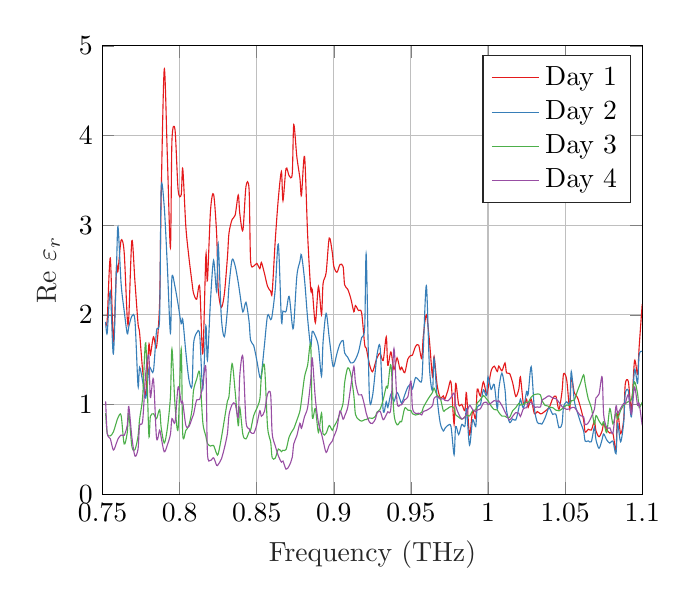 % This file was created by matlab2tikz.
%
%The latest updates can be retrieved from
%  http://www.mathworks.com/matlabcentral/fileexchange/22022-matlab2tikz-matlab2tikz
%where you can also make suggestions and rate matlab2tikz.
%
\definecolor{mycolor1}{rgb}{0.894,0.102,0.11}%
\definecolor{mycolor2}{rgb}{0.216,0.494,0.722}%
\definecolor{mycolor3}{rgb}{0.302,0.686,0.29}%
\definecolor{mycolor4}{rgb}{0.596,0.306,0.639}%
\definecolor{mycolor5}{rgb}{1.0,0.498,0.0}%
\definecolor{mycolor6}{rgb}{1.0,1.0,0.2}%
\definecolor{mycolor7}{rgb}{0.651,0.337,0.157}%
\definecolor{mycolor8}{rgb}{0.969,0.506,0.749}%
%
\begin{tikzpicture}

\begin{axis}[%
xmin=0.75,
xmax=1.1,
xlabel style={font=\color{white!15!black}},
xlabel={Frequency (THz)},
ymin=0,
ymax=5,
ylabel style={font=\color{white!15!black}},
ylabel={Re $\varepsilon_r$},
axis background/.style={fill=white},
xmajorgrids,
ymajorgrids,
legend style={legend cell align=left, align=left, draw=white!15!black}
]
\addplot [smooth, color=mycolor1]
  table[row sep=crcr]{%
0.752	1.901\\
0.753	1.942\\
0.755	2.633\\
0.757	1.704\\
0.759	2.518\\
0.76	2.488\\
0.762	2.83\\
0.764	2.698\\
0.766	1.965\\
0.767	1.97\\
0.769	2.828\\
0.771	2.368\\
0.773	1.902\\
0.774	1.801\\
0.776	1.377\\
0.778	1.109\\
0.78	1.665\\
0.781	1.552\\
0.783	1.755\\
0.785	1.642\\
0.787	2.142\\
0.788	3.311\\
0.79	4.741\\
0.792	3.774\\
0.794	2.749\\
0.795	3.946\\
0.797	4.061\\
0.799	3.392\\
0.801	3.34\\
0.802	3.631\\
0.804	2.985\\
0.806	2.641\\
0.808	2.36\\
0.809	2.241\\
0.811	2.173\\
0.813	2.31\\
0.815	1.565\\
0.817	2.667\\
0.818	2.381\\
0.82	3.161\\
0.822	3.345\\
0.824	2.894\\
0.825	2.29\\
0.827	2.082\\
0.829	2.235\\
0.831	2.646\\
0.832	2.913\\
0.834	3.063\\
0.836	3.111\\
0.838	3.336\\
0.839	3.129\\
0.841	2.943\\
0.843	3.431\\
0.845	3.404\\
0.846	2.608\\
0.848	2.543\\
0.85	2.574\\
0.852	2.515\\
0.853	2.584\\
0.855	2.461\\
0.857	2.317\\
0.859	2.264\\
0.86	2.249\\
0.862	2.83\\
0.864	3.297\\
0.866	3.597\\
0.867	3.273\\
0.869	3.632\\
0.871	3.55\\
0.873	3.57\\
0.874	4.121\\
0.876	3.762\\
0.878	3.522\\
0.879	3.331\\
0.881	3.767\\
0.883	2.891\\
0.885	2.285\\
0.886	2.28\\
0.888	1.912\\
0.89	2.316\\
0.892	2.003\\
0.893	2.347\\
0.895	2.47\\
0.897	2.856\\
0.899	2.693\\
0.9	2.538\\
0.902	2.474\\
0.904	2.561\\
0.906	2.538\\
0.907	2.334\\
0.909	2.285\\
0.911	2.182\\
0.913	2.034\\
0.914	2.103\\
0.916	2.047\\
0.918	2.025\\
0.92	1.667\\
0.921	1.629\\
0.923	1.455\\
0.925	1.364\\
0.927	1.467\\
0.928	1.521\\
0.93	1.572\\
0.932	1.49\\
0.934	1.754\\
0.935	1.436\\
0.937	1.585\\
0.939	1.391\\
0.941	1.52\\
0.943	1.387\\
0.944	1.416\\
0.946	1.354\\
0.948	1.507\\
0.95	1.547\\
0.951	1.551\\
0.953	1.647\\
0.955	1.662\\
0.957	1.51\\
0.958	1.757\\
0.96	1.999\\
0.962	1.71\\
0.964	1.305\\
0.965	1.535\\
0.967	1.215\\
0.969	1.075\\
0.971	1.095\\
0.972	1.06\\
0.974	1.159\\
0.976	1.249\\
0.978	0.778\\
0.979	1.236\\
0.981	0.996\\
0.983	1.001\\
0.985	0.931\\
0.986	1.129\\
0.988	0.661\\
0.99	0.929\\
0.992	0.84\\
0.993	1.171\\
0.995	1.095\\
0.997	1.252\\
0.999	1.111\\
1.0	1.176\\
1.002	1.372\\
1.004	1.427\\
1.006	1.368\\
1.007	1.428\\
1.009	1.375\\
1.011	1.463\\
1.012	1.352\\
1.014	1.345\\
1.016	1.24\\
1.018	1.089\\
1.02	1.173\\
1.021	1.307\\
1.023	1.004\\
1.025	1.057\\
1.026	0.968\\
1.028	1.058\\
1.03	0.899\\
1.032	0.92\\
1.034	0.895\\
1.035	0.899\\
1.037	0.925\\
1.039	0.954\\
1.04	0.977\\
1.042	1.067\\
1.044	1.092\\
1.046	0.945\\
1.048	1.146\\
1.049	1.342\\
1.051	1.278\\
1.053	0.946\\
1.054	1.302\\
1.056	1.128\\
1.058	1.078\\
1.06	0.966\\
1.062	0.825\\
1.063	0.692\\
1.065	0.724\\
1.067	0.715\\
1.069	0.81\\
1.07	0.706\\
1.072	0.64\\
1.074	0.706\\
1.075	0.782\\
1.077	0.718\\
1.079	0.681\\
1.081	0.677\\
1.083	0.492\\
1.084	0.918\\
1.086	0.676\\
1.088	0.831\\
1.089	1.225\\
1.091	1.256\\
1.093	0.943\\
1.095	1.486\\
1.097	1.337\\
1.098	1.636\\
1.1	2.12\\
};
\addlegendentry{Day 1}

\addplot [smooth, color=mycolor2]
  table[row sep=crcr]{%
0.752	1.921\\
0.753	1.795\\
0.755	2.263\\
0.757	1.564\\
0.759	2.523\\
0.76	2.983\\
0.762	2.352\\
0.764	2.046\\
0.766	1.79\\
0.767	1.866\\
0.769	1.985\\
0.771	1.935\\
0.773	1.206\\
0.774	1.415\\
0.776	1.257\\
0.778	1.07\\
0.78	1.397\\
0.781	1.406\\
0.783	1.376\\
0.785	1.822\\
0.787	1.972\\
0.788	3.414\\
0.79	3.203\\
0.792	2.545\\
0.794	1.796\\
0.795	2.421\\
0.797	2.31\\
0.799	2.114\\
0.801	1.9\\
0.802	1.949\\
0.804	1.584\\
0.806	1.279\\
0.808	1.205\\
0.809	1.672\\
0.811	1.798\\
0.813	1.777\\
0.815	1.172\\
0.817	1.878\\
0.818	1.493\\
0.82	2.16\\
0.822	2.607\\
0.824	2.257\\
0.825	2.79\\
0.827	1.979\\
0.829	1.756\\
0.831	2.061\\
0.832	2.323\\
0.834	2.614\\
0.836	2.544\\
0.838	2.361\\
0.839	2.243\\
0.841	2.032\\
0.843	2.139\\
0.845	1.927\\
0.846	1.715\\
0.848	1.658\\
0.85	1.495\\
0.852	1.305\\
0.853	1.335\\
0.855	1.665\\
0.857	1.993\\
0.859	1.946\\
0.86	1.995\\
0.862	2.288\\
0.864	2.787\\
0.866	1.934\\
0.867	2.041\\
0.869	2.038\\
0.871	2.206\\
0.873	1.891\\
0.874	1.886\\
0.876	2.431\\
0.878	2.596\\
0.879	2.668\\
0.881	2.391\\
0.883	1.957\\
0.885	1.645\\
0.886	1.814\\
0.888	1.764\\
0.89	1.646\\
0.892	1.315\\
0.893	1.694\\
0.895	2.015\\
0.897	1.745\\
0.899	1.467\\
0.9	1.423\\
0.902	1.568\\
0.904	1.677\\
0.906	1.713\\
0.907	1.575\\
0.909	1.527\\
0.911	1.463\\
0.913	1.473\\
0.914	1.501\\
0.916	1.586\\
0.918	1.745\\
0.92	1.855\\
0.921	2.67\\
0.923	1.116\\
0.925	1.089\\
0.927	1.394\\
0.928	1.554\\
0.93	1.64\\
0.932	0.934\\
0.934	1.031\\
0.935	0.966\\
0.937	1.114\\
0.939	1.034\\
0.941	1.134\\
0.943	1.053\\
0.944	1.014\\
0.946	1.107\\
0.948	1.195\\
0.95	1.226\\
0.951	1.173\\
0.953	1.3\\
0.955	1.272\\
0.957	1.268\\
0.958	1.598\\
0.96	2.325\\
0.962	1.412\\
0.964	1.153\\
0.965	1.516\\
0.967	1.068\\
0.969	0.793\\
0.971	0.704\\
0.972	0.732\\
0.974	0.767\\
0.976	0.752\\
0.978	0.439\\
0.979	0.754\\
0.981	0.665\\
0.983	0.778\\
0.985	0.757\\
0.986	0.953\\
0.988	0.546\\
0.99	0.829\\
0.992	0.754\\
0.993	0.971\\
0.995	0.995\\
0.997	1.163\\
0.999	1.099\\
1.0	1.307\\
1.002	1.168\\
1.004	1.222\\
1.006	0.951\\
1.007	1.175\\
1.009	1.349\\
1.011	1.166\\
1.012	0.936\\
1.014	0.799\\
1.016	0.837\\
1.018	0.826\\
1.02	0.962\\
1.021	1.059\\
1.023	0.96\\
1.025	1.145\\
1.026	1.111\\
1.028	1.421\\
1.03	0.966\\
1.032	0.799\\
1.034	0.789\\
1.035	0.782\\
1.037	0.85\\
1.039	0.949\\
1.04	0.956\\
1.042	0.889\\
1.044	0.893\\
1.046	0.741\\
1.048	0.785\\
1.049	0.977\\
1.051	1.029\\
1.053	1.018\\
1.054	1.367\\
1.056	1.037\\
1.058	0.911\\
1.06	0.8\\
1.062	0.703\\
1.063	0.591\\
1.065	0.594\\
1.067	0.585\\
1.069	0.747\\
1.07	0.608\\
1.072	0.511\\
1.074	0.61\\
1.075	0.671\\
1.077	0.604\\
1.079	0.569\\
1.081	0.59\\
1.083	0.451\\
1.084	0.788\\
1.086	0.584\\
1.088	0.802\\
1.089	1.12\\
1.091	1.152\\
1.093	0.862\\
1.095	1.386\\
1.097	1.235\\
1.098	1.555\\
1.1	1.593\\
};
\addlegendentry{Day 2}

\addplot [smooth, color=mycolor3]
  table[row sep=crcr]{%
0.752	0.903\\
0.753	0.677\\
0.755	0.649\\
0.757	0.694\\
0.759	0.803\\
0.76	0.852\\
0.762	0.88\\
0.764	0.559\\
0.766	0.685\\
0.767	0.903\\
0.769	0.532\\
0.771	0.496\\
0.773	0.645\\
0.774	0.834\\
0.776	1.086\\
0.778	1.687\\
0.78	0.662\\
0.781	0.867\\
0.783	0.896\\
0.785	0.842\\
0.787	0.941\\
0.788	0.745\\
0.79	0.57\\
0.792	0.733\\
0.794	1.084\\
0.795	1.62\\
0.797	0.992\\
0.799	0.73\\
0.801	1.621\\
0.802	0.665\\
0.804	0.71\\
0.806	0.768\\
0.808	0.939\\
0.809	1.158\\
0.811	1.281\\
0.813	1.35\\
0.815	0.804\\
0.817	0.645\\
0.818	0.565\\
0.82	0.536\\
0.822	0.542\\
0.824	0.45\\
0.825	0.448\\
0.827	0.621\\
0.829	0.83\\
0.831	1.04\\
0.832	1.093\\
0.834	1.455\\
0.836	1.142\\
0.838	0.765\\
0.839	0.969\\
0.841	0.665\\
0.843	0.616\\
0.845	0.693\\
0.846	0.711\\
0.848	0.876\\
0.85	0.954\\
0.852	1.061\\
0.853	1.303\\
0.855	1.431\\
0.857	0.752\\
0.859	0.586\\
0.86	0.406\\
0.862	0.402\\
0.864	0.503\\
0.866	0.474\\
0.867	0.489\\
0.869	0.497\\
0.871	0.637\\
0.873	0.704\\
0.874	0.73\\
0.876	0.823\\
0.878	0.927\\
0.879	1.046\\
0.881	1.309\\
0.883	1.439\\
0.885	1.665\\
0.886	0.869\\
0.888	0.954\\
0.89	0.688\\
0.892	0.904\\
0.893	0.671\\
0.895	0.68\\
0.897	0.765\\
0.899	0.712\\
0.9	0.752\\
0.902	0.812\\
0.904	0.904\\
0.906	1.018\\
0.907	1.243\\
0.909	1.408\\
0.911	1.337\\
0.913	1.095\\
0.914	0.89\\
0.916	0.834\\
0.918	0.814\\
0.92	0.83\\
0.921	0.831\\
0.923	0.85\\
0.925	0.844\\
0.927	0.87\\
0.928	0.915\\
0.93	0.946\\
0.932	1.053\\
0.934	1.199\\
0.935	1.196\\
0.937	1.44\\
0.939	0.898\\
0.941	0.773\\
0.943	0.811\\
0.944	0.811\\
0.946	0.96\\
0.948	0.937\\
0.95	0.932\\
0.951	0.896\\
0.953	0.882\\
0.955	0.891\\
0.957	0.913\\
0.958	0.965\\
0.96	1.029\\
0.962	1.085\\
0.964	1.134\\
0.965	1.182\\
0.967	1.1\\
0.969	1.072\\
0.971	0.929\\
0.972	0.935\\
0.974	0.957\\
0.976	0.977\\
0.978	0.959\\
0.979	0.884\\
0.981	0.858\\
0.983	0.836\\
0.985	0.861\\
0.986	0.882\\
0.988	0.872\\
0.99	0.93\\
0.992	0.941\\
0.993	1.018\\
0.995	1.053\\
0.997	1.1\\
0.999	1.062\\
1.0	1.043\\
1.002	0.983\\
1.004	0.943\\
1.006	0.939\\
1.007	0.911\\
1.009	0.87\\
1.011	0.869\\
1.012	0.858\\
1.014	0.857\\
1.016	0.931\\
1.018	0.965\\
1.02	1.013\\
1.021	0.993\\
1.023	1.006\\
1.025	1.024\\
1.026	1.021\\
1.028	1.082\\
1.03	1.11\\
1.032	1.117\\
1.034	1.107\\
1.035	1.045\\
1.037	0.99\\
1.039	0.981\\
1.04	0.97\\
1.042	0.964\\
1.044	0.937\\
1.046	0.929\\
1.048	0.951\\
1.049	0.966\\
1.051	0.993\\
1.053	0.992\\
1.054	1.042\\
1.056	1.051\\
1.058	1.15\\
1.06	1.239\\
1.062	1.33\\
1.063	1.232\\
1.065	1.063\\
1.067	0.966\\
1.069	0.778\\
1.07	0.877\\
1.072	0.817\\
1.074	0.769\\
1.075	0.807\\
1.077	0.687\\
1.079	0.954\\
1.081	0.784\\
1.083	0.904\\
1.084	0.839\\
1.086	0.935\\
1.088	0.993\\
1.089	1.009\\
1.091	1.032\\
1.093	1.056\\
1.095	1.251\\
1.097	1.12\\
1.098	0.966\\
1.1	1.027\\
};
\addlegendentry{Day 3}

\addplot [smooth, color=mycolor4]
  table[row sep=crcr]{%
0.752	1.035\\
0.753	0.679\\
0.755	0.619\\
0.757	0.492\\
0.759	0.569\\
0.76	0.615\\
0.762	0.659\\
0.764	0.656\\
0.766	0.767\\
0.767	0.977\\
0.769	0.635\\
0.771	0.425\\
0.773	0.502\\
0.774	0.765\\
0.776	0.819\\
0.778	1.347\\
0.78	1.552\\
0.781	1.077\\
0.783	1.282\\
0.785	0.625\\
0.787	0.713\\
0.788	0.633\\
0.79	0.472\\
0.792	0.548\\
0.794	0.666\\
0.795	0.843\\
0.797	0.801\\
0.799	1.195\\
0.801	1.022\\
0.802	1.023\\
0.804	0.767\\
0.806	0.754\\
0.808	0.844\\
0.809	0.889\\
0.811	1.05\\
0.813	1.057\\
0.815	1.224\\
0.817	1.409\\
0.818	0.462\\
0.82	0.377\\
0.822	0.405\\
0.824	0.321\\
0.825	0.33\\
0.827	0.39\\
0.829	0.513\\
0.831	0.68\\
0.832	0.883\\
0.834	0.999\\
0.836	1.01\\
0.838	0.861\\
0.839	1.324\\
0.841	1.531\\
0.843	0.818\\
0.845	0.731\\
0.846	0.691\\
0.848	0.677\\
0.85	0.772\\
0.852	0.93\\
0.853	0.869\\
0.855	0.923\\
0.857	1.114\\
0.859	1.115\\
0.86	0.678\\
0.862	0.539\\
0.864	0.427\\
0.866	0.357\\
0.867	0.369\\
0.869	0.278\\
0.871	0.314\\
0.873	0.409\\
0.874	0.56\\
0.876	0.652\\
0.878	0.79\\
0.879	0.734\\
0.881	0.866\\
0.883	0.967\\
0.885	1.272\\
0.886	1.519\\
0.888	1.066\\
0.89	0.796\\
0.892	0.672\\
0.893	0.6\\
0.895	0.465\\
0.897	0.546\\
0.899	0.592\\
0.9	0.642\\
0.902	0.734\\
0.904	0.927\\
0.906	0.835\\
0.907	0.871\\
0.909	0.969\\
0.911	1.2\\
0.913	1.424\\
0.914	1.249\\
0.916	1.107\\
0.918	1.108\\
0.92	0.983\\
0.921	0.902\\
0.923	0.806\\
0.925	0.788\\
0.927	0.839\\
0.928	0.902\\
0.93	0.925\\
0.932	0.83\\
0.934	0.884\\
0.935	0.918\\
0.937	0.96\\
0.939	1.624\\
0.941	1.026\\
0.943	0.995\\
0.944	0.997\\
0.946	1.053\\
0.948	1.085\\
0.95	1.26\\
0.951	0.961\\
0.953	0.9\\
0.955	0.903\\
0.957	0.883\\
0.958	0.922\\
0.96	0.933\\
0.962	0.954\\
0.964	0.988\\
0.965	1.068\\
0.967	1.089\\
0.969	1.059\\
0.971	1.064\\
0.972	1.046\\
0.974	1.04\\
0.976	1.078\\
0.978	1.126\\
0.979	0.988\\
0.981	0.893\\
0.983	0.838\\
0.985	0.859\\
0.986	0.897\\
0.988	0.989\\
0.99	0.943\\
0.992	0.919\\
0.993	0.936\\
0.995	0.951\\
0.997	1.016\\
0.999	1.024\\
1.0	0.998\\
1.002	1.016\\
1.004	1.043\\
1.006	1.036\\
1.007	1.041\\
1.009	0.988\\
1.011	0.918\\
1.012	0.883\\
1.014	0.827\\
1.016	0.868\\
1.018	0.909\\
1.02	0.903\\
1.021	0.866\\
1.023	0.954\\
1.025	0.964\\
1.026	1.011\\
1.028	1.024\\
1.03	0.97\\
1.032	0.973\\
1.034	0.972\\
1.035	1.049\\
1.037	1.07\\
1.039	1.094\\
1.04	1.094\\
1.042	1.071\\
1.044	1.065\\
1.046	1.025\\
1.048	0.976\\
1.049	0.964\\
1.051	0.945\\
1.053	0.951\\
1.054	0.962\\
1.056	0.968\\
1.058	0.92\\
1.06	0.875\\
1.062	0.861\\
1.063	0.776\\
1.065	0.794\\
1.067	0.862\\
1.069	0.946\\
1.07	1.072\\
1.072	1.116\\
1.074	1.308\\
1.075	0.887\\
1.077	0.741\\
1.079	0.739\\
1.081	0.681\\
1.083	0.984\\
1.084	0.902\\
1.086	0.957\\
1.088	1.012\\
1.089	1.007\\
1.091	1.109\\
1.093	0.893\\
1.095	1.194\\
1.097	0.99\\
1.098	1.012\\
1.1	0.767\\
};
\addlegendentry{Day 4}

\end{axis}
\end{tikzpicture}%
